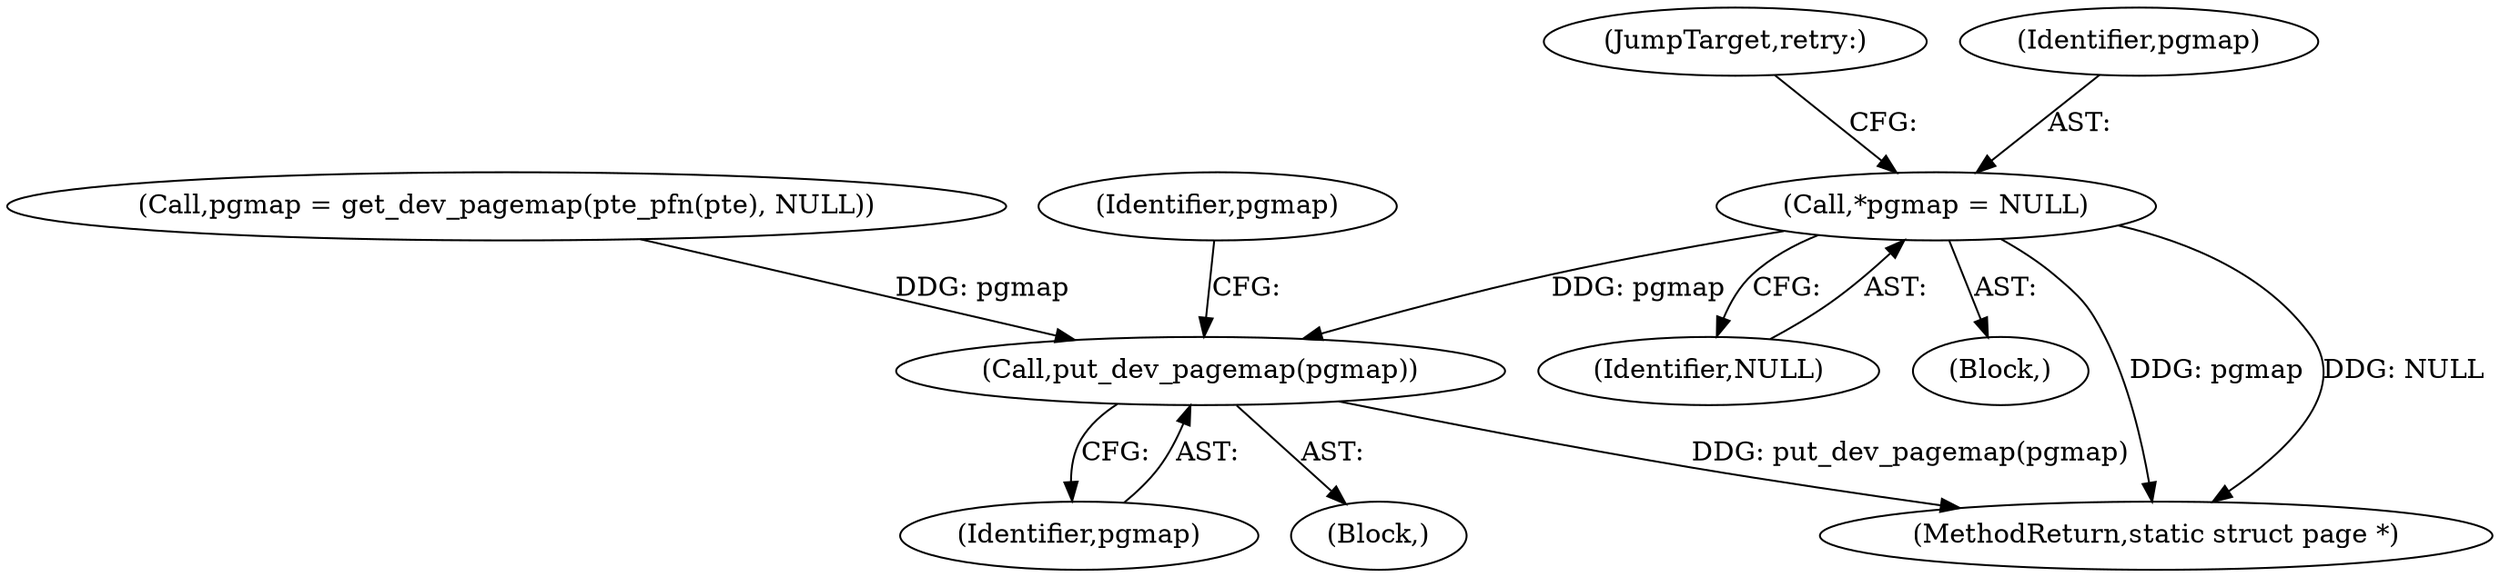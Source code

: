 digraph "0_linux_19be0eaffa3ac7d8eb6784ad9bdbc7d67ed8e619_0@pointer" {
"1000122" [label="(Call,*pgmap = NULL)"];
"1000320" [label="(Call,put_dev_pagemap(pgmap))"];
"1000320" [label="(Call,put_dev_pagemap(pgmap))"];
"1000124" [label="(Identifier,NULL)"];
"1000129" [label="(JumpTarget,retry:)"];
"1000225" [label="(Call,pgmap = get_dev_pagemap(pte_pfn(pte), NULL))"];
"1000114" [label="(Block,)"];
"1000323" [label="(Identifier,pgmap)"];
"1000321" [label="(Identifier,pgmap)"];
"1000319" [label="(Block,)"];
"1000394" [label="(MethodReturn,static struct page *)"];
"1000122" [label="(Call,*pgmap = NULL)"];
"1000123" [label="(Identifier,pgmap)"];
"1000122" -> "1000114"  [label="AST: "];
"1000122" -> "1000124"  [label="CFG: "];
"1000123" -> "1000122"  [label="AST: "];
"1000124" -> "1000122"  [label="AST: "];
"1000129" -> "1000122"  [label="CFG: "];
"1000122" -> "1000394"  [label="DDG: pgmap"];
"1000122" -> "1000394"  [label="DDG: NULL"];
"1000122" -> "1000320"  [label="DDG: pgmap"];
"1000320" -> "1000319"  [label="AST: "];
"1000320" -> "1000321"  [label="CFG: "];
"1000321" -> "1000320"  [label="AST: "];
"1000323" -> "1000320"  [label="CFG: "];
"1000320" -> "1000394"  [label="DDG: put_dev_pagemap(pgmap)"];
"1000225" -> "1000320"  [label="DDG: pgmap"];
}
